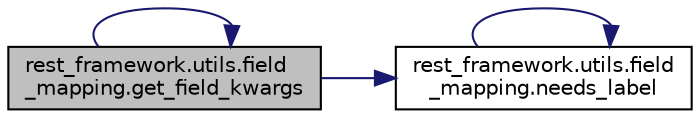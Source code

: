 digraph "rest_framework.utils.field_mapping.get_field_kwargs"
{
 // LATEX_PDF_SIZE
  edge [fontname="Helvetica",fontsize="10",labelfontname="Helvetica",labelfontsize="10"];
  node [fontname="Helvetica",fontsize="10",shape=record];
  rankdir="LR";
  Node1 [label="rest_framework.utils.field\l_mapping.get_field_kwargs",height=0.2,width=0.4,color="black", fillcolor="grey75", style="filled", fontcolor="black",tooltip=" "];
  Node1 -> Node1 [color="midnightblue",fontsize="10",style="solid",fontname="Helvetica"];
  Node1 -> Node2 [color="midnightblue",fontsize="10",style="solid",fontname="Helvetica"];
  Node2 [label="rest_framework.utils.field\l_mapping.needs_label",height=0.2,width=0.4,color="black", fillcolor="white", style="filled",URL="$d0/df3/namespacerest__framework_1_1utils_1_1field__mapping.html#a1db2b32f75a0f2ec0eafc713191ef354",tooltip=" "];
  Node2 -> Node2 [color="midnightblue",fontsize="10",style="solid",fontname="Helvetica"];
}
